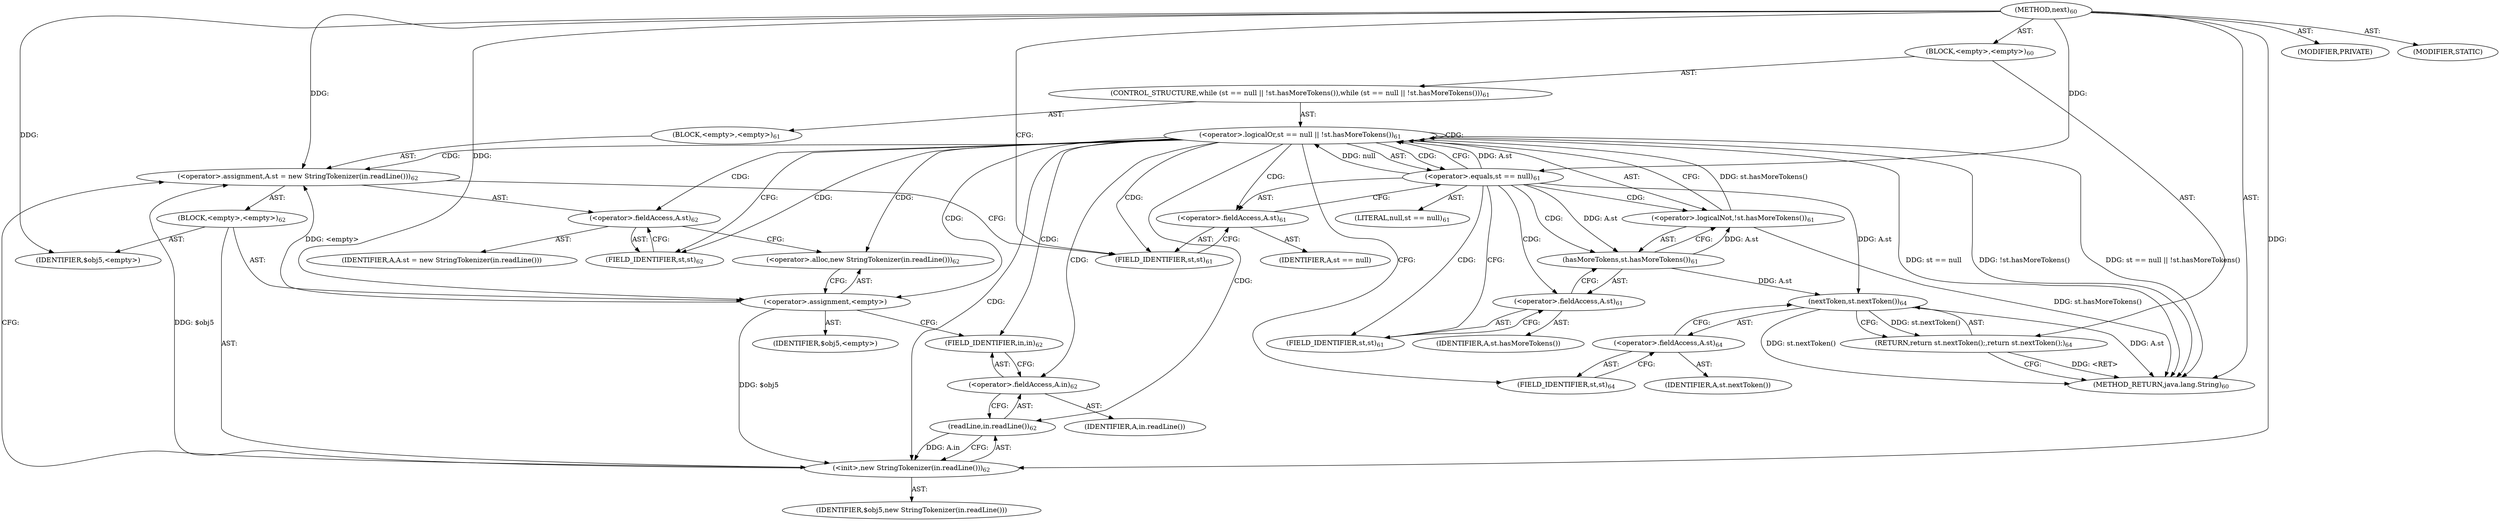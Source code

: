 digraph "next" {  
"232" [label = <(METHOD,next)<SUB>60</SUB>> ]
"233" [label = <(BLOCK,&lt;empty&gt;,&lt;empty&gt;)<SUB>60</SUB>> ]
"234" [label = <(CONTROL_STRUCTURE,while (st == null || !st.hasMoreTokens()),while (st == null || !st.hasMoreTokens()))<SUB>61</SUB>> ]
"235" [label = <(&lt;operator&gt;.logicalOr,st == null || !st.hasMoreTokens())<SUB>61</SUB>> ]
"236" [label = <(&lt;operator&gt;.equals,st == null)<SUB>61</SUB>> ]
"237" [label = <(&lt;operator&gt;.fieldAccess,A.st)<SUB>61</SUB>> ]
"238" [label = <(IDENTIFIER,A,st == null)> ]
"239" [label = <(FIELD_IDENTIFIER,st,st)<SUB>61</SUB>> ]
"240" [label = <(LITERAL,null,st == null)<SUB>61</SUB>> ]
"241" [label = <(&lt;operator&gt;.logicalNot,!st.hasMoreTokens())<SUB>61</SUB>> ]
"242" [label = <(hasMoreTokens,st.hasMoreTokens())<SUB>61</SUB>> ]
"243" [label = <(&lt;operator&gt;.fieldAccess,A.st)<SUB>61</SUB>> ]
"244" [label = <(IDENTIFIER,A,st.hasMoreTokens())> ]
"245" [label = <(FIELD_IDENTIFIER,st,st)<SUB>61</SUB>> ]
"246" [label = <(BLOCK,&lt;empty&gt;,&lt;empty&gt;)<SUB>61</SUB>> ]
"247" [label = <(&lt;operator&gt;.assignment,A.st = new StringTokenizer(in.readLine()))<SUB>62</SUB>> ]
"248" [label = <(&lt;operator&gt;.fieldAccess,A.st)<SUB>62</SUB>> ]
"249" [label = <(IDENTIFIER,A,A.st = new StringTokenizer(in.readLine()))> ]
"250" [label = <(FIELD_IDENTIFIER,st,st)<SUB>62</SUB>> ]
"251" [label = <(BLOCK,&lt;empty&gt;,&lt;empty&gt;)<SUB>62</SUB>> ]
"252" [label = <(&lt;operator&gt;.assignment,&lt;empty&gt;)> ]
"253" [label = <(IDENTIFIER,$obj5,&lt;empty&gt;)> ]
"254" [label = <(&lt;operator&gt;.alloc,new StringTokenizer(in.readLine()))<SUB>62</SUB>> ]
"255" [label = <(&lt;init&gt;,new StringTokenizer(in.readLine()))<SUB>62</SUB>> ]
"256" [label = <(IDENTIFIER,$obj5,new StringTokenizer(in.readLine()))> ]
"257" [label = <(readLine,in.readLine())<SUB>62</SUB>> ]
"258" [label = <(&lt;operator&gt;.fieldAccess,A.in)<SUB>62</SUB>> ]
"259" [label = <(IDENTIFIER,A,in.readLine())> ]
"260" [label = <(FIELD_IDENTIFIER,in,in)<SUB>62</SUB>> ]
"261" [label = <(IDENTIFIER,$obj5,&lt;empty&gt;)> ]
"262" [label = <(RETURN,return st.nextToken();,return st.nextToken();)<SUB>64</SUB>> ]
"263" [label = <(nextToken,st.nextToken())<SUB>64</SUB>> ]
"264" [label = <(&lt;operator&gt;.fieldAccess,A.st)<SUB>64</SUB>> ]
"265" [label = <(IDENTIFIER,A,st.nextToken())> ]
"266" [label = <(FIELD_IDENTIFIER,st,st)<SUB>64</SUB>> ]
"267" [label = <(MODIFIER,PRIVATE)> ]
"268" [label = <(MODIFIER,STATIC)> ]
"269" [label = <(METHOD_RETURN,java.lang.String)<SUB>60</SUB>> ]
  "232" -> "233"  [ label = "AST: "] 
  "232" -> "267"  [ label = "AST: "] 
  "232" -> "268"  [ label = "AST: "] 
  "232" -> "269"  [ label = "AST: "] 
  "233" -> "234"  [ label = "AST: "] 
  "233" -> "262"  [ label = "AST: "] 
  "234" -> "235"  [ label = "AST: "] 
  "234" -> "246"  [ label = "AST: "] 
  "235" -> "236"  [ label = "AST: "] 
  "235" -> "241"  [ label = "AST: "] 
  "236" -> "237"  [ label = "AST: "] 
  "236" -> "240"  [ label = "AST: "] 
  "237" -> "238"  [ label = "AST: "] 
  "237" -> "239"  [ label = "AST: "] 
  "241" -> "242"  [ label = "AST: "] 
  "242" -> "243"  [ label = "AST: "] 
  "243" -> "244"  [ label = "AST: "] 
  "243" -> "245"  [ label = "AST: "] 
  "246" -> "247"  [ label = "AST: "] 
  "247" -> "248"  [ label = "AST: "] 
  "247" -> "251"  [ label = "AST: "] 
  "248" -> "249"  [ label = "AST: "] 
  "248" -> "250"  [ label = "AST: "] 
  "251" -> "252"  [ label = "AST: "] 
  "251" -> "255"  [ label = "AST: "] 
  "251" -> "261"  [ label = "AST: "] 
  "252" -> "253"  [ label = "AST: "] 
  "252" -> "254"  [ label = "AST: "] 
  "255" -> "256"  [ label = "AST: "] 
  "255" -> "257"  [ label = "AST: "] 
  "257" -> "258"  [ label = "AST: "] 
  "258" -> "259"  [ label = "AST: "] 
  "258" -> "260"  [ label = "AST: "] 
  "262" -> "263"  [ label = "AST: "] 
  "263" -> "264"  [ label = "AST: "] 
  "264" -> "265"  [ label = "AST: "] 
  "264" -> "266"  [ label = "AST: "] 
  "262" -> "269"  [ label = "CFG: "] 
  "235" -> "250"  [ label = "CFG: "] 
  "235" -> "266"  [ label = "CFG: "] 
  "263" -> "262"  [ label = "CFG: "] 
  "236" -> "235"  [ label = "CFG: "] 
  "236" -> "245"  [ label = "CFG: "] 
  "241" -> "235"  [ label = "CFG: "] 
  "247" -> "239"  [ label = "CFG: "] 
  "264" -> "263"  [ label = "CFG: "] 
  "237" -> "236"  [ label = "CFG: "] 
  "242" -> "241"  [ label = "CFG: "] 
  "248" -> "254"  [ label = "CFG: "] 
  "266" -> "264"  [ label = "CFG: "] 
  "239" -> "237"  [ label = "CFG: "] 
  "243" -> "242"  [ label = "CFG: "] 
  "250" -> "248"  [ label = "CFG: "] 
  "252" -> "260"  [ label = "CFG: "] 
  "255" -> "247"  [ label = "CFG: "] 
  "245" -> "243"  [ label = "CFG: "] 
  "254" -> "252"  [ label = "CFG: "] 
  "257" -> "255"  [ label = "CFG: "] 
  "258" -> "257"  [ label = "CFG: "] 
  "260" -> "258"  [ label = "CFG: "] 
  "232" -> "239"  [ label = "CFG: "] 
  "262" -> "269"  [ label = "DDG: &lt;RET&gt;"] 
  "235" -> "269"  [ label = "DDG: st == null"] 
  "241" -> "269"  [ label = "DDG: st.hasMoreTokens()"] 
  "235" -> "269"  [ label = "DDG: !st.hasMoreTokens()"] 
  "235" -> "269"  [ label = "DDG: st == null || !st.hasMoreTokens()"] 
  "263" -> "269"  [ label = "DDG: A.st"] 
  "263" -> "269"  [ label = "DDG: st.nextToken()"] 
  "263" -> "262"  [ label = "DDG: st.nextToken()"] 
  "236" -> "235"  [ label = "DDG: A.st"] 
  "236" -> "235"  [ label = "DDG: null"] 
  "241" -> "235"  [ label = "DDG: st.hasMoreTokens()"] 
  "252" -> "247"  [ label = "DDG: &lt;empty&gt;"] 
  "255" -> "247"  [ label = "DDG: $obj5"] 
  "232" -> "247"  [ label = "DDG: "] 
  "236" -> "263"  [ label = "DDG: A.st"] 
  "242" -> "263"  [ label = "DDG: A.st"] 
  "232" -> "236"  [ label = "DDG: "] 
  "242" -> "241"  [ label = "DDG: A.st"] 
  "236" -> "242"  [ label = "DDG: A.st"] 
  "232" -> "252"  [ label = "DDG: "] 
  "232" -> "261"  [ label = "DDG: "] 
  "252" -> "255"  [ label = "DDG: $obj5"] 
  "232" -> "255"  [ label = "DDG: "] 
  "257" -> "255"  [ label = "DDG: A.in"] 
  "235" -> "235"  [ label = "CDG: "] 
  "235" -> "258"  [ label = "CDG: "] 
  "235" -> "257"  [ label = "CDG: "] 
  "235" -> "236"  [ label = "CDG: "] 
  "235" -> "260"  [ label = "CDG: "] 
  "235" -> "239"  [ label = "CDG: "] 
  "235" -> "237"  [ label = "CDG: "] 
  "235" -> "247"  [ label = "CDG: "] 
  "235" -> "248"  [ label = "CDG: "] 
  "235" -> "255"  [ label = "CDG: "] 
  "235" -> "250"  [ label = "CDG: "] 
  "235" -> "252"  [ label = "CDG: "] 
  "235" -> "254"  [ label = "CDG: "] 
  "236" -> "241"  [ label = "CDG: "] 
  "236" -> "243"  [ label = "CDG: "] 
  "236" -> "245"  [ label = "CDG: "] 
  "236" -> "242"  [ label = "CDG: "] 
}
